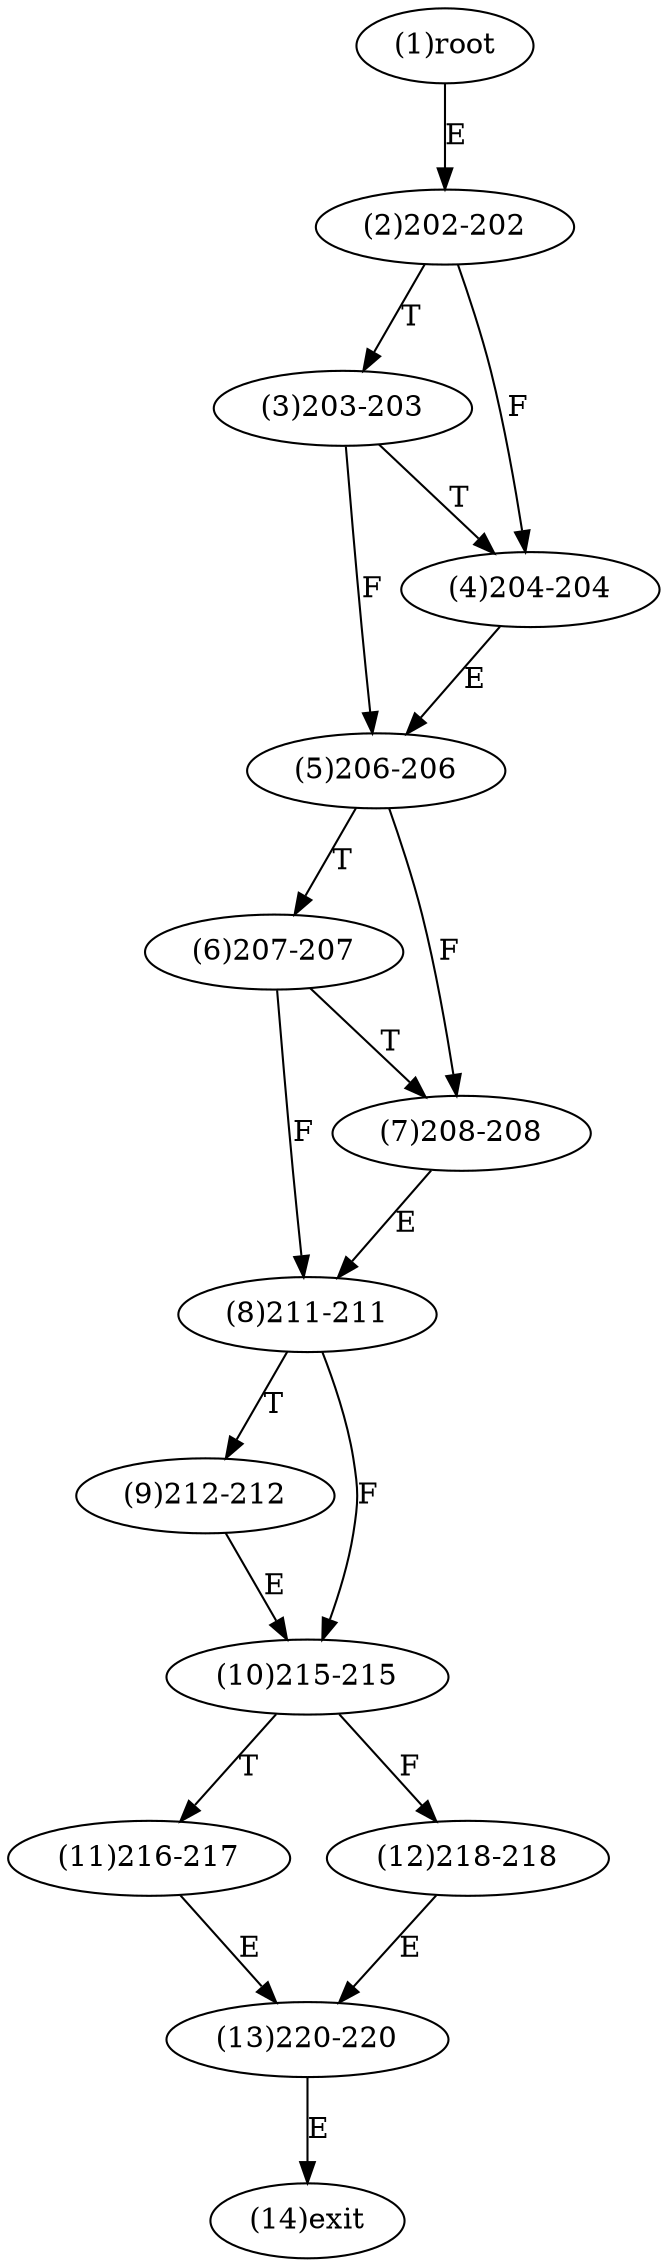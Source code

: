 digraph "" { 
1[ label="(1)root"];
2[ label="(2)202-202"];
3[ label="(3)203-203"];
4[ label="(4)204-204"];
5[ label="(5)206-206"];
6[ label="(6)207-207"];
7[ label="(7)208-208"];
8[ label="(8)211-211"];
9[ label="(9)212-212"];
10[ label="(10)215-215"];
11[ label="(11)216-217"];
12[ label="(12)218-218"];
13[ label="(13)220-220"];
14[ label="(14)exit"];
1->2[ label="E"];
2->4[ label="F"];
2->3[ label="T"];
3->5[ label="F"];
3->4[ label="T"];
4->5[ label="E"];
5->7[ label="F"];
5->6[ label="T"];
6->8[ label="F"];
6->7[ label="T"];
7->8[ label="E"];
8->10[ label="F"];
8->9[ label="T"];
9->10[ label="E"];
10->12[ label="F"];
10->11[ label="T"];
11->13[ label="E"];
12->13[ label="E"];
13->14[ label="E"];
}